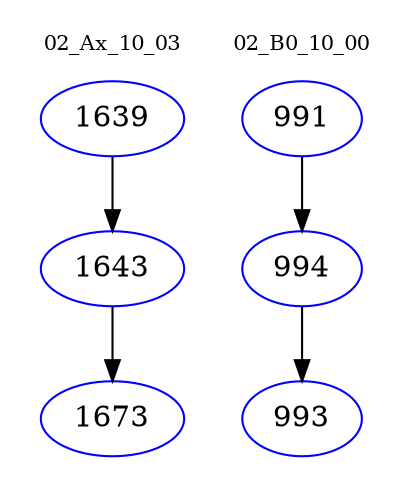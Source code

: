 digraph{
subgraph cluster_0 {
color = white
label = "02_Ax_10_03";
fontsize=10;
T0_1639 [label="1639", color="blue"]
T0_1639 -> T0_1643 [color="black"]
T0_1643 [label="1643", color="blue"]
T0_1643 -> T0_1673 [color="black"]
T0_1673 [label="1673", color="blue"]
}
subgraph cluster_1 {
color = white
label = "02_B0_10_00";
fontsize=10;
T1_991 [label="991", color="blue"]
T1_991 -> T1_994 [color="black"]
T1_994 [label="994", color="blue"]
T1_994 -> T1_993 [color="black"]
T1_993 [label="993", color="blue"]
}
}
